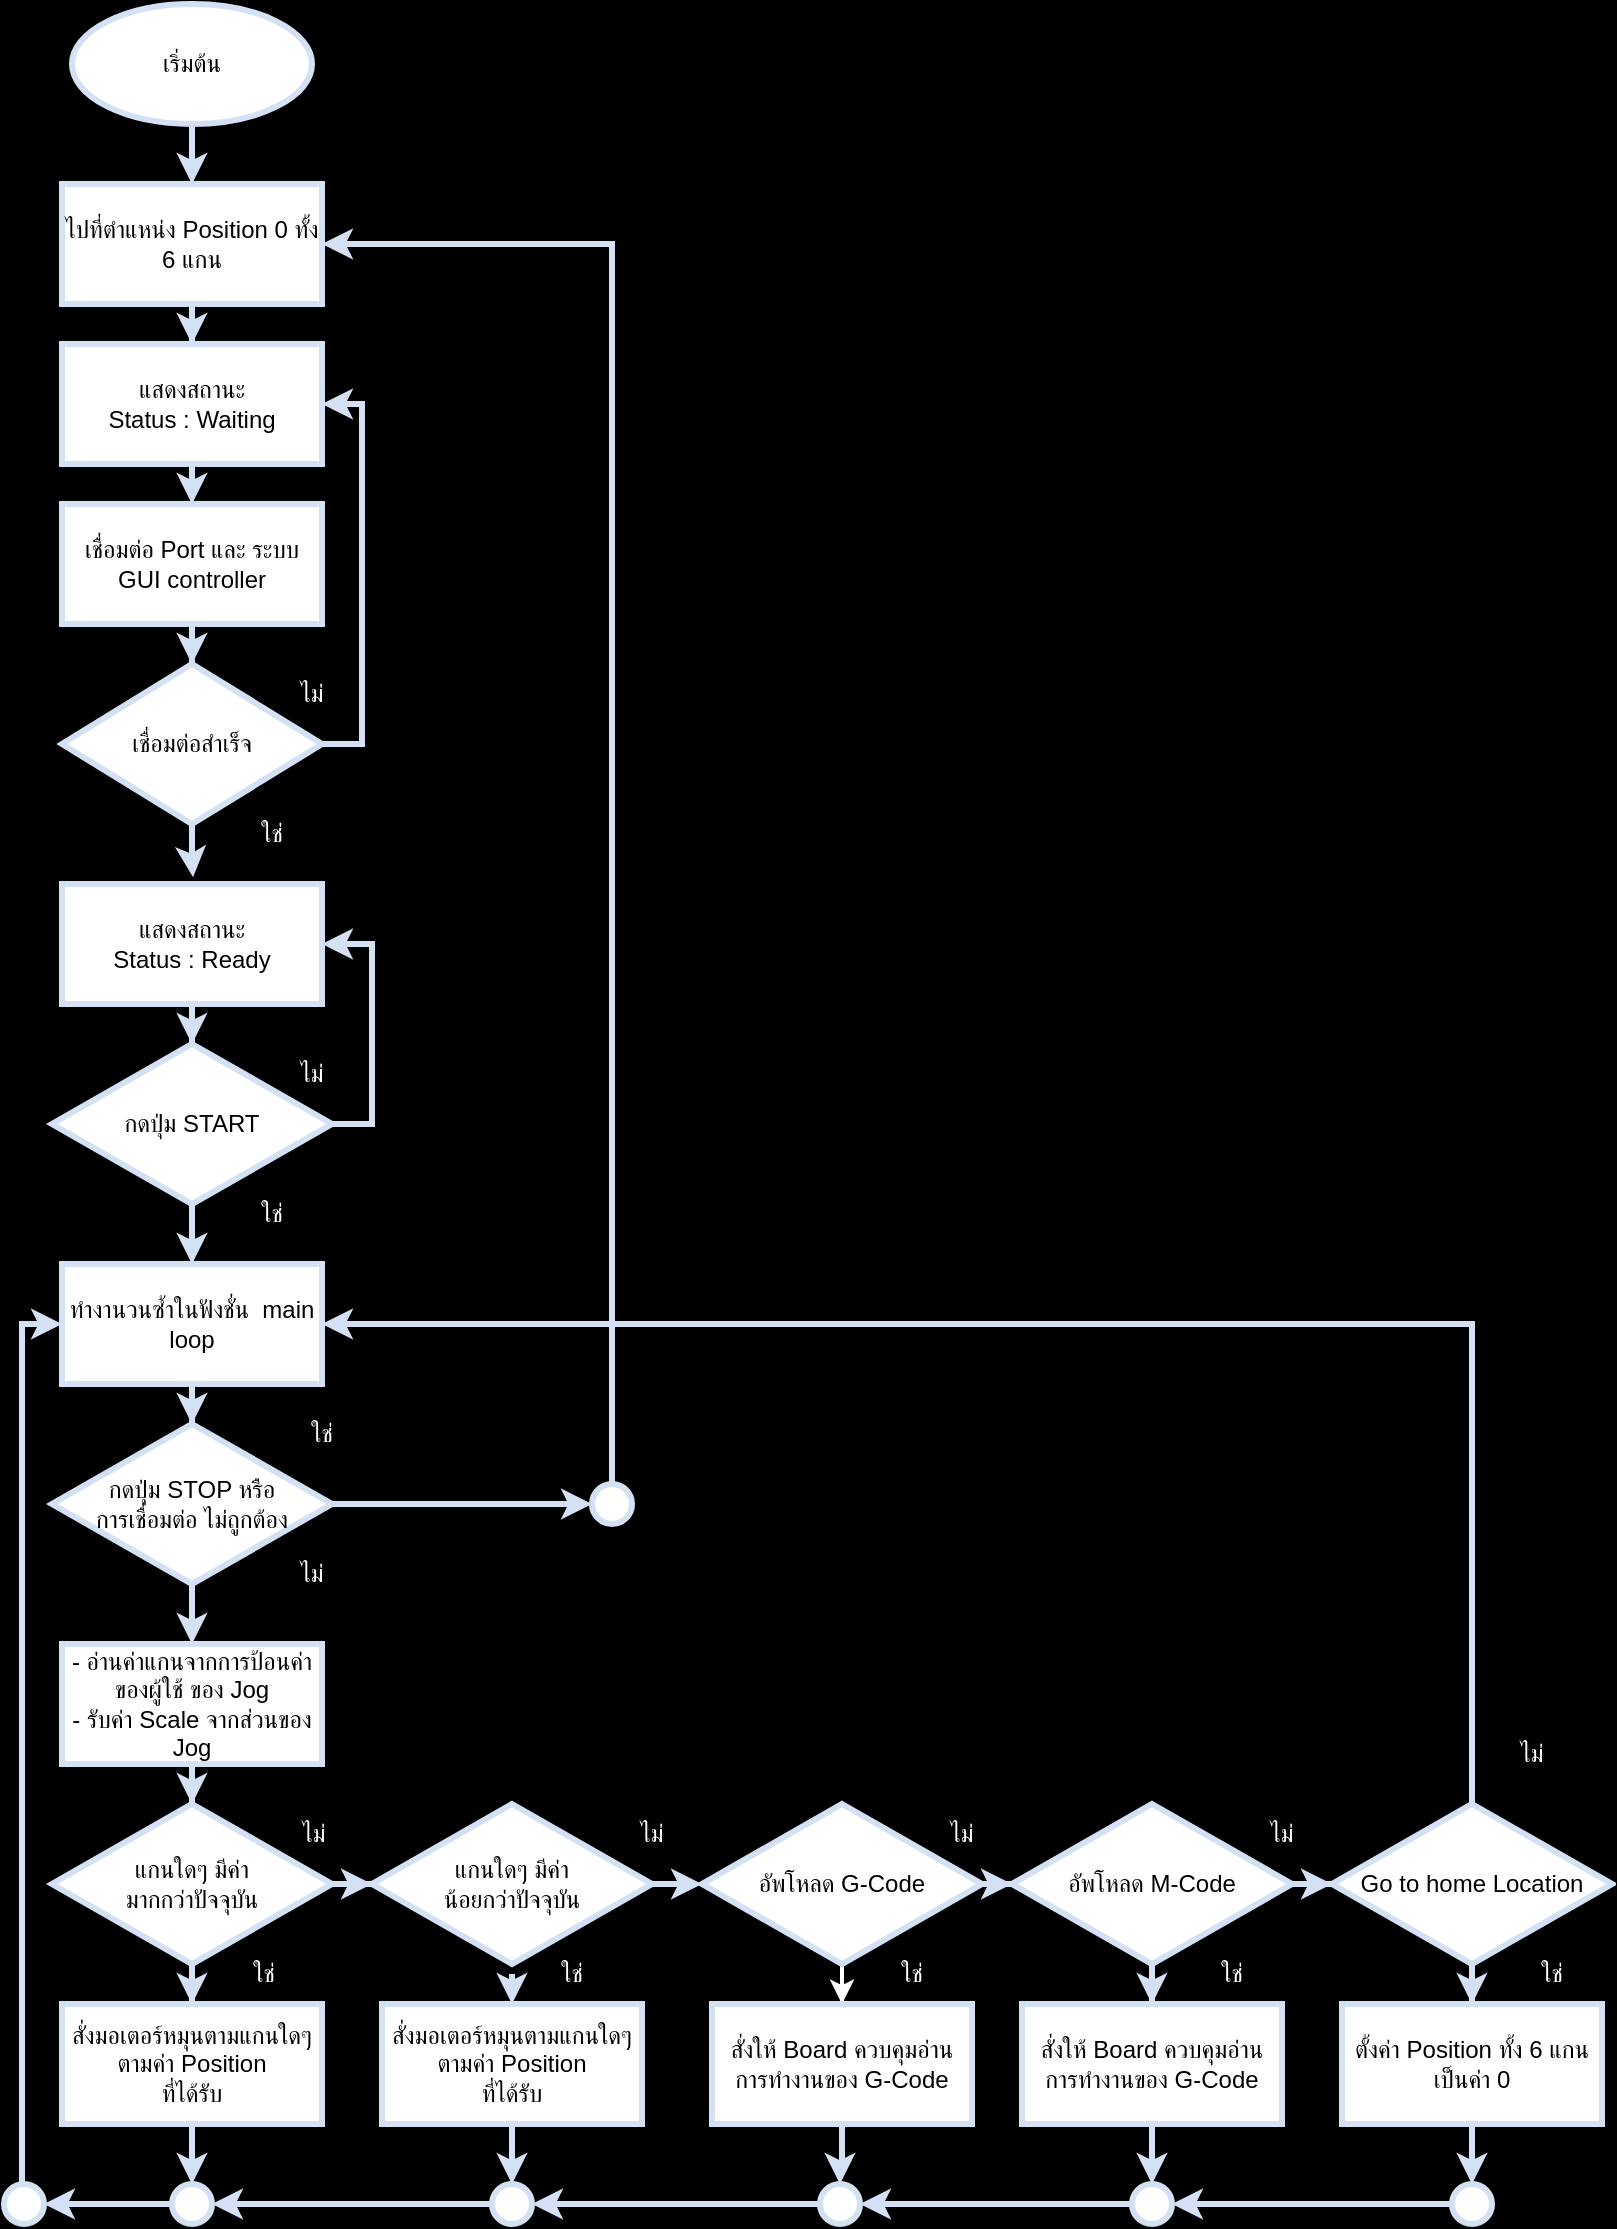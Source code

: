 <mxfile version="23.1.6" type="github">
  <diagram name="Page-1" id="y0PO6jnoVvhWI_yTiXcg">
    <mxGraphModel dx="913" dy="572" grid="1" gridSize="10" guides="1" tooltips="1" connect="1" arrows="1" fold="1" page="1" pageScale="1" pageWidth="827" pageHeight="1169" background="#000000" math="0" shadow="0">
      <root>
        <mxCell id="0" />
        <mxCell id="1" parent="0" />
        <mxCell id="YawcBsZBdouedZ-4Ub3u-3" style="edgeStyle=orthogonalEdgeStyle;rounded=0;orthogonalLoop=1;jettySize=auto;html=1;entryX=0.5;entryY=0;entryDx=0;entryDy=0;strokeColor=#D4E1F5;strokeWidth=3;" edge="1" parent="1" source="YawcBsZBdouedZ-4Ub3u-1" target="YawcBsZBdouedZ-4Ub3u-46">
          <mxGeometry relative="1" as="geometry">
            <mxPoint x="100" y="120" as="targetPoint" />
          </mxGeometry>
        </mxCell>
        <mxCell id="YawcBsZBdouedZ-4Ub3u-1" value="เริ่มต้น" style="ellipse;whiteSpace=wrap;html=1;strokeColor=#D4E1F5;strokeWidth=3;" vertex="1" parent="1">
          <mxGeometry x="40" y="30" width="120" height="60" as="geometry" />
        </mxCell>
        <mxCell id="YawcBsZBdouedZ-4Ub3u-31" value="ใช่" style="text;html=1;align=center;verticalAlign=middle;whiteSpace=wrap;rounded=0;strokeColor=none;fontColor=#FFFFFF;labelBorderColor=none;strokeWidth=3;" vertex="1" parent="1">
          <mxGeometry x="110" y="430" width="60" height="30" as="geometry" />
        </mxCell>
        <mxCell id="YawcBsZBdouedZ-4Ub3u-32" style="edgeStyle=orthogonalEdgeStyle;rounded=0;orthogonalLoop=1;jettySize=auto;html=1;entryX=0.5;entryY=0;entryDx=0;entryDy=0;strokeColor=#D4E1F5;strokeWidth=3;" edge="1" parent="1" source="YawcBsZBdouedZ-4Ub3u-33" target="YawcBsZBdouedZ-4Ub3u-35">
          <mxGeometry relative="1" as="geometry" />
        </mxCell>
        <mxCell id="YawcBsZBdouedZ-4Ub3u-33" value="เชื่อมต่อ Port และ ระบบ GUI controller" style="rounded=0;whiteSpace=wrap;html=1;strokeColor=#D4E1F5;strokeWidth=3;" vertex="1" parent="1">
          <mxGeometry x="35" y="280" width="130" height="60" as="geometry" />
        </mxCell>
        <mxCell id="YawcBsZBdouedZ-4Ub3u-34" style="edgeStyle=orthogonalEdgeStyle;rounded=0;orthogonalLoop=1;jettySize=auto;html=1;exitX=1;exitY=0.5;exitDx=0;exitDy=0;entryX=1;entryY=0.5;entryDx=0;entryDy=0;strokeColor=#D4E1F5;strokeWidth=3;" edge="1" parent="1" source="YawcBsZBdouedZ-4Ub3u-35" target="YawcBsZBdouedZ-4Ub3u-38">
          <mxGeometry relative="1" as="geometry">
            <mxPoint x="265" y="260" as="targetPoint" />
          </mxGeometry>
        </mxCell>
        <mxCell id="YawcBsZBdouedZ-4Ub3u-35" value="เชื่อมต่อสำเร็จ" style="rhombus;whiteSpace=wrap;html=1;strokeColor=#D4E1F5;strokeWidth=3;" vertex="1" parent="1">
          <mxGeometry x="35" y="360" width="130" height="80" as="geometry" />
        </mxCell>
        <mxCell id="YawcBsZBdouedZ-4Ub3u-37" style="edgeStyle=orthogonalEdgeStyle;rounded=0;orthogonalLoop=1;jettySize=auto;html=1;exitX=0.5;exitY=1;exitDx=0;exitDy=0;entryX=0.5;entryY=0;entryDx=0;entryDy=0;strokeColor=#D4E1F5;strokeWidth=3;" edge="1" parent="1" source="YawcBsZBdouedZ-4Ub3u-38" target="YawcBsZBdouedZ-4Ub3u-33">
          <mxGeometry relative="1" as="geometry" />
        </mxCell>
        <mxCell id="YawcBsZBdouedZ-4Ub3u-38" value="แสดงสถานะ &lt;br&gt;Status : Waiting" style="rounded=0;whiteSpace=wrap;html=1;strokeColor=#D4E1F5;strokeWidth=3;" vertex="1" parent="1">
          <mxGeometry x="35" y="200" width="130" height="60" as="geometry" />
        </mxCell>
        <mxCell id="YawcBsZBdouedZ-4Ub3u-39" value="ไม่" style="text;html=1;align=center;verticalAlign=middle;whiteSpace=wrap;rounded=0;strokeColor=none;fontColor=#FFFFFF;labelBorderColor=none;strokeWidth=3;" vertex="1" parent="1">
          <mxGeometry x="130" y="360" width="60" height="30" as="geometry" />
        </mxCell>
        <mxCell id="YawcBsZBdouedZ-4Ub3u-40" style="edgeStyle=orthogonalEdgeStyle;rounded=0;orthogonalLoop=1;jettySize=auto;html=1;entryX=0.5;entryY=0;entryDx=0;entryDy=0;strokeColor=#D4E1F5;strokeWidth=3;" edge="1" parent="1" source="YawcBsZBdouedZ-4Ub3u-41" target="YawcBsZBdouedZ-4Ub3u-44">
          <mxGeometry relative="1" as="geometry" />
        </mxCell>
        <mxCell id="YawcBsZBdouedZ-4Ub3u-41" value="แสดงสถานะ &lt;br&gt;Status : Ready" style="rounded=0;whiteSpace=wrap;html=1;strokeColor=#D4E1F5;strokeWidth=3;" vertex="1" parent="1">
          <mxGeometry x="35" y="470" width="130" height="60" as="geometry" />
        </mxCell>
        <mxCell id="YawcBsZBdouedZ-4Ub3u-42" style="edgeStyle=orthogonalEdgeStyle;rounded=0;orthogonalLoop=1;jettySize=auto;html=1;entryX=0.504;entryY=-0.057;entryDx=0;entryDy=0;entryPerimeter=0;strokeColor=#D4E1F5;strokeWidth=3;" edge="1" parent="1" source="YawcBsZBdouedZ-4Ub3u-35" target="YawcBsZBdouedZ-4Ub3u-41">
          <mxGeometry relative="1" as="geometry" />
        </mxCell>
        <mxCell id="YawcBsZBdouedZ-4Ub3u-43" style="edgeStyle=orthogonalEdgeStyle;rounded=0;orthogonalLoop=1;jettySize=auto;html=1;exitX=1;exitY=0.5;exitDx=0;exitDy=0;entryX=1;entryY=0.5;entryDx=0;entryDy=0;strokeColor=#D4E1F5;strokeWidth=3;" edge="1" parent="1" source="YawcBsZBdouedZ-4Ub3u-44" target="YawcBsZBdouedZ-4Ub3u-41">
          <mxGeometry relative="1" as="geometry" />
        </mxCell>
        <mxCell id="YawcBsZBdouedZ-4Ub3u-50" style="edgeStyle=orthogonalEdgeStyle;rounded=0;orthogonalLoop=1;jettySize=auto;html=1;exitX=0.5;exitY=1;exitDx=0;exitDy=0;entryX=0.5;entryY=0;entryDx=0;entryDy=0;strokeColor=#D4E1F5;strokeWidth=3;" edge="1" parent="1" source="YawcBsZBdouedZ-4Ub3u-44" target="YawcBsZBdouedZ-4Ub3u-49">
          <mxGeometry relative="1" as="geometry" />
        </mxCell>
        <mxCell id="YawcBsZBdouedZ-4Ub3u-44" value="กดปุ่ม START" style="rhombus;whiteSpace=wrap;html=1;strokeColor=#D4E1F5;strokeWidth=3;" vertex="1" parent="1">
          <mxGeometry x="30" y="550" width="140" height="80" as="geometry" />
        </mxCell>
        <mxCell id="YawcBsZBdouedZ-4Ub3u-45" value="ไม่" style="text;html=1;align=center;verticalAlign=middle;whiteSpace=wrap;rounded=0;strokeColor=none;fontColor=#FFFFFF;labelBorderColor=none;strokeWidth=3;" vertex="1" parent="1">
          <mxGeometry x="130" y="550" width="60" height="30" as="geometry" />
        </mxCell>
        <mxCell id="YawcBsZBdouedZ-4Ub3u-47" style="edgeStyle=orthogonalEdgeStyle;rounded=0;orthogonalLoop=1;jettySize=auto;html=1;entryX=0.5;entryY=0;entryDx=0;entryDy=0;strokeColor=#D4E1F5;strokeWidth=3;" edge="1" parent="1" source="YawcBsZBdouedZ-4Ub3u-46" target="YawcBsZBdouedZ-4Ub3u-38">
          <mxGeometry relative="1" as="geometry" />
        </mxCell>
        <mxCell id="YawcBsZBdouedZ-4Ub3u-46" value="ไปที่ตำแหน่ง Position 0 ทั้ง 6 แกน" style="rounded=0;whiteSpace=wrap;html=1;strokeColor=#D4E1F5;strokeWidth=3;" vertex="1" parent="1">
          <mxGeometry x="35" y="120" width="130" height="60" as="geometry" />
        </mxCell>
        <mxCell id="YawcBsZBdouedZ-4Ub3u-48" value="ใช่" style="text;html=1;align=center;verticalAlign=middle;whiteSpace=wrap;rounded=0;strokeColor=none;fontColor=#FFFFFF;labelBorderColor=none;strokeWidth=3;" vertex="1" parent="1">
          <mxGeometry x="110" y="620" width="60" height="30" as="geometry" />
        </mxCell>
        <mxCell id="YawcBsZBdouedZ-4Ub3u-171" value="" style="edgeStyle=orthogonalEdgeStyle;rounded=0;orthogonalLoop=1;jettySize=auto;html=1;strokeColor=#D4E1F5;strokeWidth=3;" edge="1" parent="1" source="YawcBsZBdouedZ-4Ub3u-49" target="YawcBsZBdouedZ-4Ub3u-170">
          <mxGeometry relative="1" as="geometry" />
        </mxCell>
        <mxCell id="YawcBsZBdouedZ-4Ub3u-49" value="ทำงานวนซ้ำในฟังชั่น&amp;nbsp; main loop" style="rounded=0;whiteSpace=wrap;html=1;strokeColor=#D4E1F5;strokeWidth=3;" vertex="1" parent="1">
          <mxGeometry x="35" y="660" width="130" height="60" as="geometry" />
        </mxCell>
        <mxCell id="YawcBsZBdouedZ-4Ub3u-56" style="edgeStyle=orthogonalEdgeStyle;rounded=0;orthogonalLoop=1;jettySize=auto;html=1;entryX=0.5;entryY=0;entryDx=0;entryDy=0;strokeColor=#D4E1F5;strokeWidth=3;" edge="1" parent="1" source="YawcBsZBdouedZ-4Ub3u-51" target="YawcBsZBdouedZ-4Ub3u-55">
          <mxGeometry relative="1" as="geometry" />
        </mxCell>
        <mxCell id="YawcBsZBdouedZ-4Ub3u-175" style="edgeStyle=orthogonalEdgeStyle;rounded=0;orthogonalLoop=1;jettySize=auto;html=1;entryX=0;entryY=0.5;entryDx=0;entryDy=0;strokeColor=#D4E1F5;strokeWidth=3;" edge="1" parent="1" source="YawcBsZBdouedZ-4Ub3u-51" target="YawcBsZBdouedZ-4Ub3u-82">
          <mxGeometry relative="1" as="geometry" />
        </mxCell>
        <mxCell id="YawcBsZBdouedZ-4Ub3u-51" value="แกนใดๆ มีค่า&lt;br&gt;มากกว่าปัจจุบัน" style="rhombus;whiteSpace=wrap;html=1;strokeColor=#D4E1F5;strokeWidth=3;" vertex="1" parent="1">
          <mxGeometry x="30" y="930" width="140" height="80" as="geometry" />
        </mxCell>
        <mxCell id="YawcBsZBdouedZ-4Ub3u-54" style="edgeStyle=orthogonalEdgeStyle;rounded=0;orthogonalLoop=1;jettySize=auto;html=1;entryX=0.5;entryY=0;entryDx=0;entryDy=0;strokeColor=#D4E1F5;strokeWidth=3;" edge="1" parent="1" source="YawcBsZBdouedZ-4Ub3u-52" target="YawcBsZBdouedZ-4Ub3u-51">
          <mxGeometry relative="1" as="geometry" />
        </mxCell>
        <mxCell id="YawcBsZBdouedZ-4Ub3u-52" value="- อ่านค่าแกนจากการป้อนค่าของผู้ใช้ ของ Jog&lt;br&gt;- รับค่า Scale จากส่วนของ Jog" style="rounded=0;whiteSpace=wrap;html=1;strokeColor=#D4E1F5;strokeWidth=3;" vertex="1" parent="1">
          <mxGeometry x="35" y="850" width="130" height="60" as="geometry" />
        </mxCell>
        <mxCell id="YawcBsZBdouedZ-4Ub3u-89" style="edgeStyle=orthogonalEdgeStyle;rounded=0;orthogonalLoop=1;jettySize=auto;html=1;entryX=0.5;entryY=0;entryDx=0;entryDy=0;strokeColor=#D4E1F5;strokeWidth=3;" edge="1" parent="1" source="YawcBsZBdouedZ-4Ub3u-55" target="YawcBsZBdouedZ-4Ub3u-90">
          <mxGeometry relative="1" as="geometry">
            <mxPoint x="101.0" y="1130" as="targetPoint" />
          </mxGeometry>
        </mxCell>
        <mxCell id="YawcBsZBdouedZ-4Ub3u-55" value="สั่งมอเตอร์หมุนตามแกนใดๆ ตามค่า Position &lt;br&gt;ที่ได้รับ" style="rounded=0;whiteSpace=wrap;html=1;strokeColor=#D4E1F5;strokeWidth=3;" vertex="1" parent="1">
          <mxGeometry x="35" y="1030" width="130" height="60" as="geometry" />
        </mxCell>
        <mxCell id="YawcBsZBdouedZ-4Ub3u-57" value="ใช่" style="text;html=1;align=center;verticalAlign=middle;whiteSpace=wrap;rounded=0;strokeColor=none;fontColor=#FFFFFF;labelBorderColor=none;strokeWidth=3;" vertex="1" parent="1">
          <mxGeometry x="106" y="1000" width="60" height="30" as="geometry" />
        </mxCell>
        <mxCell id="YawcBsZBdouedZ-4Ub3u-58" value="ไม่" style="text;html=1;align=center;verticalAlign=middle;whiteSpace=wrap;rounded=0;strokeColor=none;fontColor=#FFFFFF;labelBorderColor=none;strokeWidth=3;" vertex="1" parent="1">
          <mxGeometry x="131" y="930" width="60" height="30" as="geometry" />
        </mxCell>
        <mxCell id="YawcBsZBdouedZ-4Ub3u-70" style="edgeStyle=orthogonalEdgeStyle;rounded=0;orthogonalLoop=1;jettySize=auto;html=1;exitX=1;exitY=0.5;exitDx=0;exitDy=0;entryX=0;entryY=0.5;entryDx=0;entryDy=0;" edge="1" parent="1" target="YawcBsZBdouedZ-4Ub3u-69">
          <mxGeometry relative="1" as="geometry">
            <mxPoint x="340" y="870" as="sourcePoint" />
          </mxGeometry>
        </mxCell>
        <mxCell id="YawcBsZBdouedZ-4Ub3u-96" value="" style="edgeStyle=orthogonalEdgeStyle;rounded=0;orthogonalLoop=1;jettySize=auto;html=1;strokeColor=#D4E1F5;strokeWidth=3;" edge="1" parent="1" source="YawcBsZBdouedZ-4Ub3u-76" target="YawcBsZBdouedZ-4Ub3u-78">
          <mxGeometry relative="1" as="geometry" />
        </mxCell>
        <mxCell id="YawcBsZBdouedZ-4Ub3u-187" style="edgeStyle=orthogonalEdgeStyle;rounded=0;orthogonalLoop=1;jettySize=auto;html=1;entryX=0.5;entryY=0;entryDx=0;entryDy=0;strokeColor=#FFFFFF;strokeWidth=2;" edge="1" parent="1" source="YawcBsZBdouedZ-4Ub3u-76" target="YawcBsZBdouedZ-4Ub3u-98">
          <mxGeometry relative="1" as="geometry" />
        </mxCell>
        <mxCell id="YawcBsZBdouedZ-4Ub3u-76" value="อัพโหลด G-Code" style="rhombus;whiteSpace=wrap;html=1;strokeColor=#D4E1F5;strokeWidth=3;" vertex="1" parent="1">
          <mxGeometry x="355" y="930" width="140" height="80" as="geometry" />
        </mxCell>
        <mxCell id="YawcBsZBdouedZ-4Ub3u-77" value="ไม่" style="text;html=1;align=center;verticalAlign=middle;whiteSpace=wrap;rounded=0;strokeColor=none;fontColor=#FFFFFF;labelBorderColor=none;strokeWidth=3;" vertex="1" parent="1">
          <mxGeometry x="455" y="930" width="60" height="30" as="geometry" />
        </mxCell>
        <mxCell id="YawcBsZBdouedZ-4Ub3u-97" value="" style="edgeStyle=orthogonalEdgeStyle;rounded=0;orthogonalLoop=1;jettySize=auto;html=1;strokeColor=#D4E1F5;strokeWidth=3;" edge="1" parent="1" source="YawcBsZBdouedZ-4Ub3u-78" target="YawcBsZBdouedZ-4Ub3u-79">
          <mxGeometry relative="1" as="geometry" />
        </mxCell>
        <mxCell id="YawcBsZBdouedZ-4Ub3u-101" value="" style="edgeStyle=orthogonalEdgeStyle;rounded=0;orthogonalLoop=1;jettySize=auto;html=1;strokeColor=#D4E1F5;strokeWidth=3;" edge="1" parent="1" source="YawcBsZBdouedZ-4Ub3u-78" target="YawcBsZBdouedZ-4Ub3u-100">
          <mxGeometry relative="1" as="geometry" />
        </mxCell>
        <mxCell id="YawcBsZBdouedZ-4Ub3u-78" value="อัพโหลด M-Code" style="rhombus;whiteSpace=wrap;html=1;strokeColor=#D4E1F5;strokeWidth=3;" vertex="1" parent="1">
          <mxGeometry x="510" y="930" width="140" height="80" as="geometry" />
        </mxCell>
        <mxCell id="YawcBsZBdouedZ-4Ub3u-118" style="edgeStyle=orthogonalEdgeStyle;rounded=0;orthogonalLoop=1;jettySize=auto;html=1;strokeColor=#D4E1F5;strokeWidth=3;" edge="1" parent="1" source="YawcBsZBdouedZ-4Ub3u-79" target="YawcBsZBdouedZ-4Ub3u-112">
          <mxGeometry relative="1" as="geometry" />
        </mxCell>
        <mxCell id="YawcBsZBdouedZ-4Ub3u-124" style="edgeStyle=orthogonalEdgeStyle;rounded=0;orthogonalLoop=1;jettySize=auto;html=1;exitX=0.5;exitY=0;exitDx=0;exitDy=0;entryX=1;entryY=0.5;entryDx=0;entryDy=0;strokeColor=#D4E1F5;strokeWidth=3;" edge="1" parent="1" source="YawcBsZBdouedZ-4Ub3u-79" target="YawcBsZBdouedZ-4Ub3u-49">
          <mxGeometry relative="1" as="geometry" />
        </mxCell>
        <mxCell id="YawcBsZBdouedZ-4Ub3u-79" value="Go to home Location" style="rhombus;whiteSpace=wrap;html=1;strokeColor=#D4E1F5;strokeWidth=3;" vertex="1" parent="1">
          <mxGeometry x="670" y="930" width="140" height="80" as="geometry" />
        </mxCell>
        <mxCell id="YawcBsZBdouedZ-4Ub3u-80" value="ไม่" style="text;html=1;align=center;verticalAlign=middle;whiteSpace=wrap;rounded=0;strokeColor=none;fontColor=#FFFFFF;labelBorderColor=none;strokeWidth=3;" vertex="1" parent="1">
          <mxGeometry x="615" y="930" width="60" height="30" as="geometry" />
        </mxCell>
        <mxCell id="YawcBsZBdouedZ-4Ub3u-81" value="ไม่" style="text;html=1;align=center;verticalAlign=middle;whiteSpace=wrap;rounded=0;strokeColor=none;fontColor=#FFFFFF;labelBorderColor=none;strokeWidth=3;" vertex="1" parent="1">
          <mxGeometry x="300" y="930" width="60" height="30" as="geometry" />
        </mxCell>
        <mxCell id="YawcBsZBdouedZ-4Ub3u-95" value="" style="edgeStyle=orthogonalEdgeStyle;rounded=0;orthogonalLoop=1;jettySize=auto;html=1;strokeColor=#D4E1F5;strokeWidth=3;" edge="1" parent="1" source="YawcBsZBdouedZ-4Ub3u-82" target="YawcBsZBdouedZ-4Ub3u-76">
          <mxGeometry relative="1" as="geometry" />
        </mxCell>
        <mxCell id="YawcBsZBdouedZ-4Ub3u-82" value="แกนใดๆ มีค่า&lt;br&gt;น้อยกว่าปัจจุบัน" style="rhombus;whiteSpace=wrap;html=1;strokeColor=#D4E1F5;strokeWidth=3;" vertex="1" parent="1">
          <mxGeometry x="190" y="930" width="140" height="80" as="geometry" />
        </mxCell>
        <mxCell id="YawcBsZBdouedZ-4Ub3u-83" value="ใช่" style="text;html=1;align=center;verticalAlign=middle;whiteSpace=wrap;rounded=0;strokeColor=none;fontColor=#FFFFFF;labelBorderColor=none;strokeWidth=3;" vertex="1" parent="1">
          <mxGeometry x="260" y="1000" width="60" height="30" as="geometry" />
        </mxCell>
        <mxCell id="YawcBsZBdouedZ-4Ub3u-107" value="" style="edgeStyle=orthogonalEdgeStyle;rounded=0;orthogonalLoop=1;jettySize=auto;html=1;strokeColor=#D4E1F5;strokeWidth=3;" edge="1" parent="1" source="YawcBsZBdouedZ-4Ub3u-84" target="YawcBsZBdouedZ-4Ub3u-102">
          <mxGeometry relative="1" as="geometry" />
        </mxCell>
        <mxCell id="YawcBsZBdouedZ-4Ub3u-84" value="สั่งมอเตอร์หมุนตามแกนใดๆ ตามค่า Position &lt;br&gt;ที่ได้รับ" style="rounded=0;whiteSpace=wrap;html=1;strokeColor=#D4E1F5;strokeWidth=3;" vertex="1" parent="1">
          <mxGeometry x="195" y="1030" width="130" height="60" as="geometry" />
        </mxCell>
        <mxCell id="YawcBsZBdouedZ-4Ub3u-85" style="edgeStyle=orthogonalEdgeStyle;rounded=0;orthogonalLoop=1;jettySize=auto;html=1;exitX=0;exitY=0.5;exitDx=0;exitDy=0;entryX=0;entryY=1;entryDx=0;entryDy=0;strokeColor=#D4E1F5;strokeWidth=3;" edge="1" parent="1" source="YawcBsZBdouedZ-4Ub3u-83" target="YawcBsZBdouedZ-4Ub3u-83">
          <mxGeometry relative="1" as="geometry" />
        </mxCell>
        <mxCell id="YawcBsZBdouedZ-4Ub3u-94" style="edgeStyle=orthogonalEdgeStyle;rounded=0;orthogonalLoop=1;jettySize=auto;html=1;entryX=0;entryY=0.5;entryDx=0;entryDy=0;strokeColor=#D4E1F5;strokeWidth=3;" edge="1" parent="1" source="YawcBsZBdouedZ-4Ub3u-87" target="YawcBsZBdouedZ-4Ub3u-49">
          <mxGeometry relative="1" as="geometry">
            <Array as="points">
              <mxPoint x="15" y="690" />
            </Array>
          </mxGeometry>
        </mxCell>
        <mxCell id="YawcBsZBdouedZ-4Ub3u-87" value="" style="ellipse;whiteSpace=wrap;html=1;aspect=fixed;strokeColor=#D4E1F5;strokeWidth=3;" vertex="1" parent="1">
          <mxGeometry x="6" y="1120" width="20" height="20" as="geometry" />
        </mxCell>
        <mxCell id="YawcBsZBdouedZ-4Ub3u-93" value="" style="edgeStyle=orthogonalEdgeStyle;rounded=0;orthogonalLoop=1;jettySize=auto;html=1;strokeColor=#D4E1F5;strokeWidth=3;" edge="1" parent="1" source="YawcBsZBdouedZ-4Ub3u-90" target="YawcBsZBdouedZ-4Ub3u-87">
          <mxGeometry relative="1" as="geometry" />
        </mxCell>
        <mxCell id="YawcBsZBdouedZ-4Ub3u-90" value="" style="ellipse;whiteSpace=wrap;html=1;aspect=fixed;strokeColor=#D4E1F5;strokeWidth=3;" vertex="1" parent="1">
          <mxGeometry x="90" y="1120" width="20" height="20" as="geometry" />
        </mxCell>
        <mxCell id="YawcBsZBdouedZ-4Ub3u-106" value="" style="edgeStyle=orthogonalEdgeStyle;rounded=0;orthogonalLoop=1;jettySize=auto;html=1;strokeColor=#D4E1F5;strokeWidth=3;" edge="1" parent="1" source="YawcBsZBdouedZ-4Ub3u-98" target="YawcBsZBdouedZ-4Ub3u-103">
          <mxGeometry relative="1" as="geometry" />
        </mxCell>
        <mxCell id="YawcBsZBdouedZ-4Ub3u-98" value="สั่งให้ Board ควบคุมอ่าน การทำงานของ G-Code" style="rounded=0;whiteSpace=wrap;html=1;strokeColor=#D4E1F5;strokeWidth=3;" vertex="1" parent="1">
          <mxGeometry x="360" y="1030" width="130" height="60" as="geometry" />
        </mxCell>
        <mxCell id="YawcBsZBdouedZ-4Ub3u-105" value="" style="edgeStyle=orthogonalEdgeStyle;rounded=0;orthogonalLoop=1;jettySize=auto;html=1;strokeColor=#D4E1F5;strokeWidth=3;" edge="1" parent="1" source="YawcBsZBdouedZ-4Ub3u-100" target="YawcBsZBdouedZ-4Ub3u-104">
          <mxGeometry relative="1" as="geometry" />
        </mxCell>
        <mxCell id="YawcBsZBdouedZ-4Ub3u-100" value="สั่งให้ Board ควบคุมอ่าน การทำงานของ G-Code" style="rounded=0;whiteSpace=wrap;html=1;strokeColor=#D4E1F5;strokeWidth=3;" vertex="1" parent="1">
          <mxGeometry x="515" y="1030" width="130" height="60" as="geometry" />
        </mxCell>
        <mxCell id="YawcBsZBdouedZ-4Ub3u-108" style="edgeStyle=orthogonalEdgeStyle;rounded=0;orthogonalLoop=1;jettySize=auto;html=1;exitX=0;exitY=0.5;exitDx=0;exitDy=0;entryX=1;entryY=0.5;entryDx=0;entryDy=0;strokeColor=#D4E1F5;strokeWidth=3;" edge="1" parent="1" source="YawcBsZBdouedZ-4Ub3u-102" target="YawcBsZBdouedZ-4Ub3u-90">
          <mxGeometry relative="1" as="geometry" />
        </mxCell>
        <mxCell id="YawcBsZBdouedZ-4Ub3u-102" value="" style="ellipse;whiteSpace=wrap;html=1;aspect=fixed;strokeColor=#D4E1F5;strokeWidth=3;" vertex="1" parent="1">
          <mxGeometry x="250" y="1120" width="20" height="20" as="geometry" />
        </mxCell>
        <mxCell id="YawcBsZBdouedZ-4Ub3u-109" style="edgeStyle=orthogonalEdgeStyle;rounded=0;orthogonalLoop=1;jettySize=auto;html=1;entryX=1;entryY=0.5;entryDx=0;entryDy=0;strokeColor=#D4E1F5;strokeWidth=3;" edge="1" parent="1" source="YawcBsZBdouedZ-4Ub3u-103" target="YawcBsZBdouedZ-4Ub3u-102">
          <mxGeometry relative="1" as="geometry" />
        </mxCell>
        <mxCell id="YawcBsZBdouedZ-4Ub3u-103" value="" style="ellipse;whiteSpace=wrap;html=1;aspect=fixed;strokeColor=#D4E1F5;strokeWidth=3;" vertex="1" parent="1">
          <mxGeometry x="414" y="1120" width="20" height="20" as="geometry" />
        </mxCell>
        <mxCell id="YawcBsZBdouedZ-4Ub3u-110" style="edgeStyle=orthogonalEdgeStyle;rounded=0;orthogonalLoop=1;jettySize=auto;html=1;entryX=1;entryY=0.5;entryDx=0;entryDy=0;strokeColor=#D4E1F5;strokeWidth=3;" edge="1" parent="1" source="YawcBsZBdouedZ-4Ub3u-104" target="YawcBsZBdouedZ-4Ub3u-103">
          <mxGeometry relative="1" as="geometry" />
        </mxCell>
        <mxCell id="YawcBsZBdouedZ-4Ub3u-104" value="" style="ellipse;whiteSpace=wrap;html=1;aspect=fixed;strokeColor=#D4E1F5;strokeWidth=3;" vertex="1" parent="1">
          <mxGeometry x="570" y="1120" width="20" height="20" as="geometry" />
        </mxCell>
        <mxCell id="YawcBsZBdouedZ-4Ub3u-116" value="" style="edgeStyle=orthogonalEdgeStyle;rounded=0;orthogonalLoop=1;jettySize=auto;html=1;strokeColor=#D4E1F5;strokeWidth=3;" edge="1" parent="1" source="YawcBsZBdouedZ-4Ub3u-112" target="YawcBsZBdouedZ-4Ub3u-115">
          <mxGeometry relative="1" as="geometry" />
        </mxCell>
        <mxCell id="YawcBsZBdouedZ-4Ub3u-112" value="ตั้งค่า Position ทั้ง 6 แกน เป็นค่า 0" style="rounded=0;whiteSpace=wrap;html=1;strokeColor=#D4E1F5;strokeWidth=3;" vertex="1" parent="1">
          <mxGeometry x="675" y="1030" width="130" height="60" as="geometry" />
        </mxCell>
        <mxCell id="YawcBsZBdouedZ-4Ub3u-117" style="edgeStyle=orthogonalEdgeStyle;rounded=0;orthogonalLoop=1;jettySize=auto;html=1;entryX=1;entryY=0.5;entryDx=0;entryDy=0;strokeColor=#D4E1F5;strokeWidth=3;" edge="1" parent="1" source="YawcBsZBdouedZ-4Ub3u-115" target="YawcBsZBdouedZ-4Ub3u-104">
          <mxGeometry relative="1" as="geometry" />
        </mxCell>
        <mxCell id="YawcBsZBdouedZ-4Ub3u-115" value="" style="ellipse;whiteSpace=wrap;html=1;aspect=fixed;strokeColor=#D4E1F5;strokeWidth=3;" vertex="1" parent="1">
          <mxGeometry x="730" y="1120" width="20" height="20" as="geometry" />
        </mxCell>
        <mxCell id="YawcBsZBdouedZ-4Ub3u-119" value="ใช่" style="text;html=1;align=center;verticalAlign=middle;whiteSpace=wrap;rounded=0;strokeColor=none;fontColor=#FFFFFF;labelBorderColor=none;strokeWidth=3;" vertex="1" parent="1">
          <mxGeometry x="430" y="1000" width="60" height="30" as="geometry" />
        </mxCell>
        <mxCell id="YawcBsZBdouedZ-4Ub3u-120" value="ใช่" style="text;html=1;align=center;verticalAlign=middle;whiteSpace=wrap;rounded=0;strokeColor=none;fontColor=#FFFFFF;labelBorderColor=none;strokeWidth=3;" vertex="1" parent="1">
          <mxGeometry x="590" y="1000" width="60" height="30" as="geometry" />
        </mxCell>
        <mxCell id="YawcBsZBdouedZ-4Ub3u-121" value="ใช่" style="text;html=1;align=center;verticalAlign=middle;whiteSpace=wrap;rounded=0;strokeColor=none;fontColor=#FFFFFF;labelBorderColor=none;strokeWidth=3;" vertex="1" parent="1">
          <mxGeometry x="750" y="1000" width="60" height="30" as="geometry" />
        </mxCell>
        <mxCell id="YawcBsZBdouedZ-4Ub3u-122" value="ไม่" style="text;html=1;align=center;verticalAlign=middle;whiteSpace=wrap;rounded=0;strokeColor=none;fontColor=#FFFFFF;labelBorderColor=none;strokeWidth=3;" vertex="1" parent="1">
          <mxGeometry x="740" y="890" width="60" height="30" as="geometry" />
        </mxCell>
        <mxCell id="YawcBsZBdouedZ-4Ub3u-173" style="edgeStyle=orthogonalEdgeStyle;rounded=0;orthogonalLoop=1;jettySize=auto;html=1;entryX=0.5;entryY=0;entryDx=0;entryDy=0;strokeColor=#D4E1F5;strokeWidth=3;" edge="1" parent="1" source="YawcBsZBdouedZ-4Ub3u-170" target="YawcBsZBdouedZ-4Ub3u-52">
          <mxGeometry relative="1" as="geometry" />
        </mxCell>
        <mxCell id="YawcBsZBdouedZ-4Ub3u-170" value="กดปุ่ม STOP หรือ &lt;br&gt;การเชื่อมต่อ ไม่ถูกต้อง" style="rhombus;whiteSpace=wrap;html=1;strokeColor=#D4E1F5;strokeWidth=3;" vertex="1" parent="1">
          <mxGeometry x="30" y="740" width="140" height="80" as="geometry" />
        </mxCell>
        <mxCell id="YawcBsZBdouedZ-4Ub3u-179" style="edgeStyle=orthogonalEdgeStyle;rounded=0;orthogonalLoop=1;jettySize=auto;html=1;entryX=1;entryY=0.5;entryDx=0;entryDy=0;strokeColor=#D4E1F5;strokeWidth=3;" edge="1" parent="1" source="YawcBsZBdouedZ-4Ub3u-178" target="YawcBsZBdouedZ-4Ub3u-46">
          <mxGeometry relative="1" as="geometry">
            <mxPoint x="350" y="140" as="targetPoint" />
            <Array as="points">
              <mxPoint x="310" y="150" />
            </Array>
          </mxGeometry>
        </mxCell>
        <mxCell id="YawcBsZBdouedZ-4Ub3u-182" value="" style="edgeStyle=orthogonalEdgeStyle;rounded=0;orthogonalLoop=1;jettySize=auto;html=1;strokeColor=#D4E1F5;strokeWidth=3;" edge="1" parent="1" source="YawcBsZBdouedZ-4Ub3u-170" target="YawcBsZBdouedZ-4Ub3u-178">
          <mxGeometry relative="1" as="geometry">
            <mxPoint x="340" y="780" as="targetPoint" />
            <mxPoint x="170" y="780" as="sourcePoint" />
          </mxGeometry>
        </mxCell>
        <mxCell id="YawcBsZBdouedZ-4Ub3u-178" value="" style="ellipse;whiteSpace=wrap;html=1;aspect=fixed;strokeColor=#D4E1F5;strokeWidth=3;" vertex="1" parent="1">
          <mxGeometry x="300" y="770" width="20" height="20" as="geometry" />
        </mxCell>
        <mxCell id="YawcBsZBdouedZ-4Ub3u-185" value="ไม่" style="text;html=1;align=center;verticalAlign=middle;whiteSpace=wrap;rounded=0;strokeColor=none;fontColor=#FFFFFF;labelBorderColor=none;strokeWidth=3;" vertex="1" parent="1">
          <mxGeometry x="130" y="800" width="60" height="30" as="geometry" />
        </mxCell>
        <mxCell id="YawcBsZBdouedZ-4Ub3u-186" value="ใช่" style="text;html=1;align=center;verticalAlign=middle;whiteSpace=wrap;rounded=0;strokeColor=none;fontColor=#FFFFFF;labelBorderColor=none;strokeWidth=3;" vertex="1" parent="1">
          <mxGeometry x="135" y="730" width="60" height="30" as="geometry" />
        </mxCell>
      </root>
    </mxGraphModel>
  </diagram>
</mxfile>
